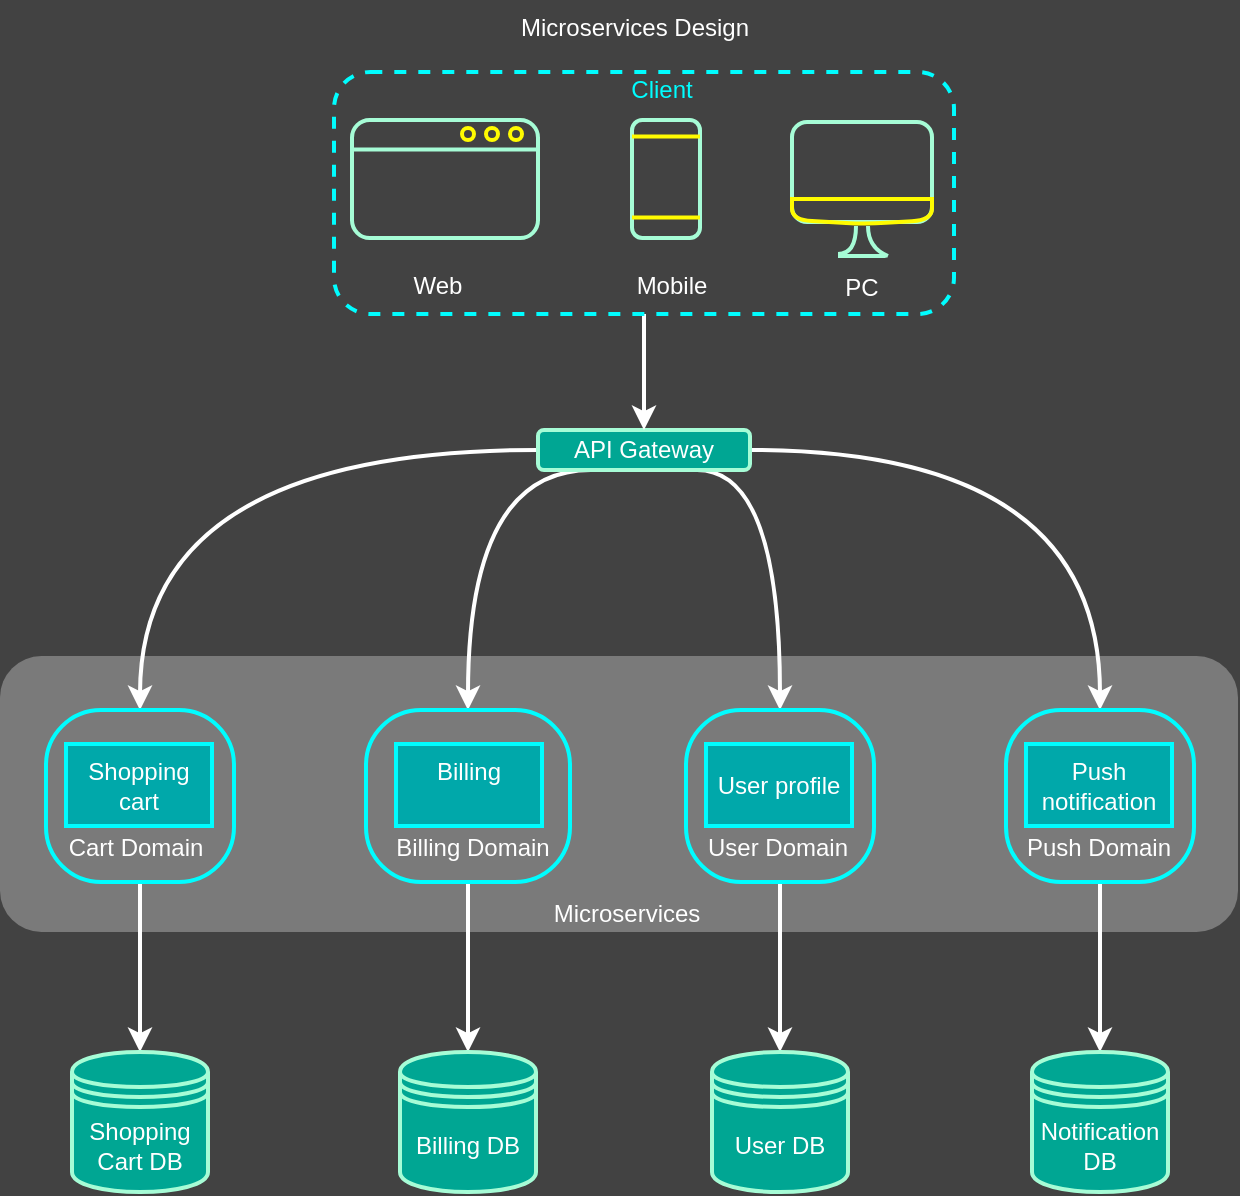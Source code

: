 <mxfile version="21.0.6" type="google"><diagram name="Page-1" id="jP5NBgBLAr83Tq5K3SDW"><mxGraphModel grid="0" page="1" gridSize="10" guides="1" tooltips="1" connect="1" arrows="1" fold="1" pageScale="1" pageWidth="1169" pageHeight="827" background="#424242" math="0" shadow="0"><root><mxCell id="0"/><mxCell id="1" parent="0"/><mxCell id="HePy-ZlVTOgVf2mq0JAp-98" value="" style="rounded=1;whiteSpace=wrap;html=1;fillColor=#7a7a7a;strokeColor=none;movable=0;resizable=0;rotatable=0;deletable=0;editable=0;locked=1;connectable=0;" vertex="1" parent="1"><mxGeometry x="257" y="335" width="619" height="138" as="geometry"/></mxCell><mxCell id="HePy-ZlVTOgVf2mq0JAp-2" value="" style="rounded=1;whiteSpace=wrap;html=1;strokeWidth=2;strokeColor=#a6fcd6;fillColor=none;movable=0;resizable=0;rotatable=0;deletable=0;editable=0;locked=1;connectable=0;" vertex="1" parent="1"><mxGeometry x="433" y="67" width="93" height="59" as="geometry"/></mxCell><mxCell id="HePy-ZlVTOgVf2mq0JAp-6" value="" style="endArrow=none;html=1;rounded=0;exitX=0;exitY=0.25;exitDx=0;exitDy=0;entryX=1;entryY=0.25;entryDx=0;entryDy=0;strokeWidth=2;strokeColor=#A6FCD6;movable=0;resizable=0;rotatable=0;deletable=0;editable=0;locked=1;connectable=0;" edge="1" parent="1" source="HePy-ZlVTOgVf2mq0JAp-2" target="HePy-ZlVTOgVf2mq0JAp-2"><mxGeometry width="50" height="50" relative="1" as="geometry"><mxPoint x="395" y="-13" as="sourcePoint"/><mxPoint x="545" y="37" as="targetPoint"/></mxGeometry></mxCell><mxCell id="HePy-ZlVTOgVf2mq0JAp-9" value="" style="ellipse;whiteSpace=wrap;html=1;aspect=fixed;fillColor=none;strokeWidth=2;strokeColor=#fffb00;fontColor=#ffffff;movable=0;resizable=0;rotatable=0;deletable=0;editable=0;locked=1;connectable=0;" vertex="1" parent="1"><mxGeometry x="488" y="71" width="6" height="6" as="geometry"/></mxCell><mxCell id="HePy-ZlVTOgVf2mq0JAp-14" value="" style="ellipse;whiteSpace=wrap;html=1;aspect=fixed;fillColor=none;strokeWidth=2;strokeColor=#fffb00;fontColor=#ffffff;movable=0;resizable=0;rotatable=0;deletable=0;editable=0;locked=1;connectable=0;" vertex="1" parent="1"><mxGeometry x="500" y="71" width="6" height="6" as="geometry"/></mxCell><mxCell id="HePy-ZlVTOgVf2mq0JAp-15" value="" style="ellipse;whiteSpace=wrap;html=1;aspect=fixed;fillColor=none;strokeWidth=2;strokeColor=#fffb00;fontColor=#ffffff;movable=0;resizable=0;rotatable=0;deletable=0;editable=0;locked=1;connectable=0;" vertex="1" parent="1"><mxGeometry x="512" y="71" width="6" height="6" as="geometry"/></mxCell><mxCell id="HePy-ZlVTOgVf2mq0JAp-19" value="" style="rounded=1;whiteSpace=wrap;html=1;strokeWidth=2;strokeColor=#A6FCD6;fillColor=none;movable=0;resizable=0;rotatable=0;deletable=0;editable=0;locked=1;connectable=0;" vertex="1" parent="1"><mxGeometry x="573" y="67" width="34" height="59" as="geometry"/></mxCell><mxCell id="HePy-ZlVTOgVf2mq0JAp-20" value="" style="endArrow=none;html=1;rounded=0;strokeColor=#fffb00;exitX=0;exitY=0.25;exitDx=0;exitDy=0;entryX=1;entryY=0.25;entryDx=0;entryDy=0;strokeWidth=2;movable=0;resizable=0;rotatable=0;deletable=0;editable=0;locked=1;connectable=0;" edge="1" parent="1"><mxGeometry width="50" height="50" relative="1" as="geometry"><mxPoint x="573" y="75.25" as="sourcePoint"/><mxPoint x="607" y="75.25" as="targetPoint"/></mxGeometry></mxCell><mxCell id="HePy-ZlVTOgVf2mq0JAp-21" value="" style="endArrow=none;html=1;rounded=0;strokeColor=#fffb00;exitX=0;exitY=0.75;exitDx=0;exitDy=0;entryX=1;entryY=0.75;entryDx=0;entryDy=0;strokeWidth=2;movable=0;resizable=0;rotatable=0;deletable=0;editable=0;locked=1;connectable=0;" edge="1" parent="1"><mxGeometry width="50" height="50" relative="1" as="geometry"><mxPoint x="573" y="115.75" as="sourcePoint"/><mxPoint x="607" y="115.75" as="targetPoint"/></mxGeometry></mxCell><mxCell id="HePy-ZlVTOgVf2mq0JAp-22" value="" style="rounded=1;whiteSpace=wrap;html=1;strokeWidth=2;strokeColor=#A6FCD6;fillColor=none;movable=0;resizable=0;rotatable=0;deletable=0;editable=0;locked=1;connectable=0;glass=0;shadow=0;" vertex="1" parent="1"><mxGeometry x="653" y="68" width="70" height="50" as="geometry"/></mxCell><mxCell id="HePy-ZlVTOgVf2mq0JAp-35" value="" style="endArrow=none;html=1;rounded=0;strokeColor=#fffb00;strokeWidth=2;entryX=1;entryY=0.75;entryDx=0;entryDy=0;exitX=0;exitY=0.75;exitDx=0;exitDy=0;movable=0;resizable=0;rotatable=0;deletable=0;editable=0;locked=1;connectable=0;" edge="1" parent="1"><mxGeometry width="50" height="50" relative="1" as="geometry"><mxPoint x="653" y="106.5" as="sourcePoint"/><mxPoint x="723" y="106.5" as="targetPoint"/></mxGeometry></mxCell><mxCell id="HePy-ZlVTOgVf2mq0JAp-38" value="" style="endArrow=none;html=1;strokeWidth=2;strokeColor=#A6FCD6;movable=0;resizable=0;rotatable=0;deletable=0;editable=0;locked=1;connectable=0;curved=1;fillColor=#f0a30a;" edge="1" parent="1"><mxGeometry width="50" height="50" relative="1" as="geometry"><mxPoint x="676" y="134" as="sourcePoint"/><mxPoint x="685" y="120" as="targetPoint"/><Array as="points"><mxPoint x="685" y="134"/></Array></mxGeometry></mxCell><mxCell id="HePy-ZlVTOgVf2mq0JAp-39" value="" style="endArrow=none;html=1;startArrow=none;startFill=0;endFill=0;strokeColor=#A6FCD6;strokeWidth=2;curved=1;movable=0;resizable=0;rotatable=0;deletable=0;editable=0;locked=1;connectable=0;" edge="1" parent="1"><mxGeometry width="50" height="50" relative="1" as="geometry"><mxPoint x="676" y="135" as="sourcePoint"/><mxPoint x="697" y="135" as="targetPoint"/><Array as="points"><mxPoint x="707" y="135"/><mxPoint x="697" y="135"/></Array></mxGeometry></mxCell><mxCell id="HePy-ZlVTOgVf2mq0JAp-42" value="" style="endArrow=none;html=1;strokeWidth=2;strokeColor=#A6FCD6;movable=0;resizable=0;rotatable=0;deletable=0;editable=0;locked=1;connectable=0;curved=1;" edge="1" parent="1"><mxGeometry width="50" height="50" relative="1" as="geometry"><mxPoint x="701" y="135" as="sourcePoint"/><mxPoint x="691" y="120" as="targetPoint"/><Array as="points"><mxPoint x="691" y="131"/></Array></mxGeometry></mxCell><mxCell id="HePy-ZlVTOgVf2mq0JAp-48" value="" style="endArrow=none;html=1;strokeColor=#fffb00;strokeWidth=2;exitX=0;exitY=0.75;exitDx=0;exitDy=0;rounded=1;entryX=1;entryY=0.75;entryDx=0;entryDy=0;movable=0;resizable=0;rotatable=0;deletable=0;editable=0;locked=1;connectable=0;" edge="1" parent="1" source="HePy-ZlVTOgVf2mq0JAp-22" target="HePy-ZlVTOgVf2mq0JAp-22"><mxGeometry width="50" height="50" relative="1" as="geometry"><mxPoint x="730" y="148" as="sourcePoint"/><mxPoint x="771" y="108" as="targetPoint"/><Array as="points"><mxPoint x="653" y="117"/><mxPoint x="690" y="119"/><mxPoint x="723" y="117"/></Array></mxGeometry></mxCell><mxCell id="HePy-ZlVTOgVf2mq0JAp-51" value="&lt;font color=&quot;#ffffff&quot;&gt;Web&lt;/font&gt;" style="text;html=1;strokeColor=none;fillColor=none;align=center;verticalAlign=middle;whiteSpace=wrap;rounded=0;movable=0;resizable=0;rotatable=0;deletable=0;editable=0;locked=1;connectable=0;" vertex="1" parent="1"><mxGeometry x="445.5" y="135" width="60" height="30" as="geometry"/></mxCell><mxCell id="HePy-ZlVTOgVf2mq0JAp-52" value="&lt;font color=&quot;#ffffff&quot;&gt;&lt;span style=&quot;caret-color: rgb(255, 255, 255);&quot;&gt;Mobile&lt;/span&gt;&lt;/font&gt;" style="text;html=1;strokeColor=none;fillColor=none;align=center;verticalAlign=middle;whiteSpace=wrap;rounded=0;movable=0;resizable=0;rotatable=0;deletable=0;editable=0;locked=1;connectable=0;" vertex="1" parent="1"><mxGeometry x="563" y="135" width="60" height="30" as="geometry"/></mxCell><mxCell id="HePy-ZlVTOgVf2mq0JAp-53" value="&lt;font color=&quot;#ffffff&quot;&gt;&lt;span style=&quot;caret-color: rgb(255, 255, 255);&quot;&gt;PC&lt;/span&gt;&lt;/font&gt;" style="text;html=1;strokeColor=none;fillColor=none;align=center;verticalAlign=middle;whiteSpace=wrap;rounded=0;movable=0;resizable=0;rotatable=0;deletable=0;editable=0;locked=1;connectable=0;" vertex="1" parent="1"><mxGeometry x="658" y="136" width="60" height="30" as="geometry"/></mxCell><mxCell id="HePy-ZlVTOgVf2mq0JAp-54" value="&lt;font color=&quot;#ffffff&quot;&gt;&lt;span style=&quot;caret-color: rgb(255, 255, 255);&quot;&gt;Microservices Design&lt;br&gt;&lt;/span&gt;&lt;/font&gt;" style="text;html=1;strokeColor=none;fillColor=none;align=center;verticalAlign=middle;whiteSpace=wrap;rounded=0;movable=0;resizable=0;rotatable=0;deletable=0;editable=0;locked=1;connectable=0;" vertex="1" parent="1"><mxGeometry x="509" y="7" width="131" height="28" as="geometry"/></mxCell><mxCell id="HePy-ZlVTOgVf2mq0JAp-57" value="&lt;span style=&quot;caret-color: rgb(255, 255, 255);&quot;&gt;&lt;font color=&quot;#00fdff&quot;&gt;Client&lt;/font&gt;&lt;/span&gt;" style="text;html=1;strokeColor=none;fillColor=none;align=center;verticalAlign=middle;whiteSpace=wrap;rounded=0;movable=0;resizable=0;rotatable=0;deletable=0;editable=0;locked=1;connectable=0;" vertex="1" parent="1"><mxGeometry x="558" y="37" width="60" height="30" as="geometry"/></mxCell><mxCell id="HePy-ZlVTOgVf2mq0JAp-93" style="edgeStyle=orthogonalEdgeStyle;orthogonalLoop=1;jettySize=auto;html=1;exitX=0;exitY=0.5;exitDx=0;exitDy=0;entryX=0.5;entryY=0;entryDx=0;entryDy=0;curved=1;strokeWidth=2;strokeColor=#ffffff;movable=0;resizable=0;rotatable=0;deletable=0;editable=0;locked=1;connectable=0;" edge="1" parent="1" source="HePy-ZlVTOgVf2mq0JAp-58" target="HePy-ZlVTOgVf2mq0JAp-70"><mxGeometry relative="1" as="geometry"/></mxCell><mxCell id="HePy-ZlVTOgVf2mq0JAp-94" style="edgeStyle=orthogonalEdgeStyle;orthogonalLoop=1;jettySize=auto;html=1;exitX=0.25;exitY=1;exitDx=0;exitDy=0;entryX=0.5;entryY=0;entryDx=0;entryDy=0;strokeWidth=2;strokeColor=#ffffff;curved=1;movable=0;resizable=0;rotatable=0;deletable=0;editable=0;locked=1;connectable=0;" edge="1" parent="1" source="HePy-ZlVTOgVf2mq0JAp-58" target="HePy-ZlVTOgVf2mq0JAp-76"><mxGeometry relative="1" as="geometry"><Array as="points"><mxPoint x="491" y="242"/></Array></mxGeometry></mxCell><mxCell id="HePy-ZlVTOgVf2mq0JAp-96" style="edgeStyle=orthogonalEdgeStyle;orthogonalLoop=1;jettySize=auto;html=1;exitX=0.75;exitY=1;exitDx=0;exitDy=0;entryX=0.5;entryY=0;entryDx=0;entryDy=0;curved=1;strokeColor=#ffffff;strokeWidth=2;movable=0;resizable=0;rotatable=0;deletable=0;editable=0;locked=1;connectable=0;" edge="1" parent="1" source="HePy-ZlVTOgVf2mq0JAp-58" target="HePy-ZlVTOgVf2mq0JAp-79"><mxGeometry relative="1" as="geometry"><Array as="points"><mxPoint x="647" y="242"/></Array></mxGeometry></mxCell><mxCell id="HePy-ZlVTOgVf2mq0JAp-97" style="edgeStyle=orthogonalEdgeStyle;orthogonalLoop=1;jettySize=auto;html=1;exitX=1;exitY=0.5;exitDx=0;exitDy=0;entryX=0.5;entryY=0;entryDx=0;entryDy=0;strokeWidth=2;strokeColor=#ffffff;curved=1;movable=0;resizable=0;rotatable=0;deletable=0;editable=0;locked=1;connectable=0;" edge="1" parent="1" source="HePy-ZlVTOgVf2mq0JAp-58" target="HePy-ZlVTOgVf2mq0JAp-82"><mxGeometry relative="1" as="geometry"/></mxCell><mxCell id="HePy-ZlVTOgVf2mq0JAp-58" value="&lt;font color=&quot;#ffffff&quot;&gt;API Gateway&lt;/font&gt;" style="rounded=1;whiteSpace=wrap;html=1;strokeWidth=2;strokeColor=#A6FCD6;fillColor=#00A693;movable=0;resizable=0;rotatable=0;deletable=0;editable=0;locked=1;connectable=0;fillStyle=auto;" vertex="1" parent="1"><mxGeometry x="526" y="222" width="106" height="20" as="geometry"/></mxCell><mxCell id="HePy-ZlVTOgVf2mq0JAp-59" value="" style="edgeStyle=orthogonalEdgeStyle;rounded=0;orthogonalLoop=1;jettySize=auto;html=1;strokeColor=#ffffff;strokeWidth=2;movable=0;resizable=0;rotatable=0;deletable=0;editable=0;locked=1;connectable=0;" edge="1" parent="1" source="HePy-ZlVTOgVf2mq0JAp-50" target="HePy-ZlVTOgVf2mq0JAp-58"><mxGeometry relative="1" as="geometry"/></mxCell><mxCell id="HePy-ZlVTOgVf2mq0JAp-60" value="&lt;font color=&quot;#ffffff&quot;&gt;Shopping cart&lt;/font&gt;" style="rounded=0;whiteSpace=wrap;html=1;fillStyle=auto;fillColor=#00a8aa;strokeColor=#00fdff;strokeWidth=2;movable=0;resizable=0;rotatable=0;deletable=0;editable=0;locked=1;connectable=0;" vertex="1" parent="1"><mxGeometry x="290" y="379" width="73" height="41" as="geometry"/></mxCell><mxCell id="HePy-ZlVTOgVf2mq0JAp-74" value="&lt;font color=&quot;#ffffff&quot;&gt;&lt;span style=&quot;caret-color: rgb(255, 255, 255);&quot;&gt;Cart Domain&lt;/span&gt;&lt;/font&gt;" style="text;html=1;strokeColor=none;fillColor=none;align=center;verticalAlign=middle;whiteSpace=wrap;rounded=0;movable=0;resizable=0;rotatable=0;deletable=0;editable=0;locked=1;connectable=0;" vertex="1" parent="1"><mxGeometry x="289" y="424" width="72" height="14" as="geometry"/></mxCell><mxCell id="HePy-ZlVTOgVf2mq0JAp-75" value="&lt;font color=&quot;#ffffff&quot;&gt;&lt;span style=&quot;caret-color: rgb(255, 255, 255);&quot;&gt;Billing&lt;br&gt;&lt;br&gt;&lt;/span&gt;&lt;/font&gt;" style="rounded=0;whiteSpace=wrap;html=1;fillStyle=auto;fillColor=#00a8aa;strokeColor=#00fdff;strokeWidth=2;movable=0;resizable=0;rotatable=0;deletable=0;editable=0;locked=1;connectable=0;" vertex="1" parent="1"><mxGeometry x="455" y="379" width="73" height="41" as="geometry"/></mxCell><mxCell id="HePy-ZlVTOgVf2mq0JAp-77" value="&lt;font color=&quot;#ffffff&quot;&gt;&lt;span style=&quot;caret-color: rgb(255, 255, 255);&quot;&gt;Billing Domain&lt;/span&gt;&lt;/font&gt;" style="text;html=1;strokeColor=none;fillColor=none;align=center;verticalAlign=middle;whiteSpace=wrap;rounded=0;movable=0;resizable=0;rotatable=0;deletable=0;editable=0;locked=1;connectable=0;" vertex="1" parent="1"><mxGeometry x="451" y="424" width="85" height="14" as="geometry"/></mxCell><mxCell id="HePy-ZlVTOgVf2mq0JAp-78" value="&lt;font color=&quot;#ffffff&quot;&gt;&lt;span style=&quot;caret-color: rgb(255, 255, 255);&quot;&gt;User profile&lt;/span&gt;&lt;/font&gt;" style="rounded=0;whiteSpace=wrap;html=1;fillStyle=auto;fillColor=#00a8aa;strokeColor=#00fdff;strokeWidth=2;movable=0;resizable=0;rotatable=0;deletable=0;editable=0;locked=1;connectable=0;" vertex="1" parent="1"><mxGeometry x="610" y="379" width="73" height="41" as="geometry"/></mxCell><mxCell id="HePy-ZlVTOgVf2mq0JAp-80" value="&lt;font color=&quot;#ffffff&quot;&gt;&lt;span style=&quot;caret-color: rgb(255, 255, 255);&quot;&gt;User Domain&lt;/span&gt;&lt;/font&gt;" style="text;html=1;strokeColor=none;fillColor=none;align=center;verticalAlign=middle;whiteSpace=wrap;rounded=0;movable=0;resizable=0;rotatable=0;deletable=0;editable=0;locked=1;connectable=0;" vertex="1" parent="1"><mxGeometry x="607" y="424" width="78" height="14" as="geometry"/></mxCell><mxCell id="HePy-ZlVTOgVf2mq0JAp-81" value="&lt;font color=&quot;#ffffff&quot;&gt;Push notification&lt;/font&gt;" style="rounded=0;whiteSpace=wrap;html=1;fillStyle=auto;fillColor=#00a8aa;strokeColor=#00fdff;strokeWidth=2;movable=0;resizable=0;rotatable=0;deletable=0;editable=0;locked=1;connectable=0;" vertex="1" parent="1"><mxGeometry x="770" y="379" width="73" height="41" as="geometry"/></mxCell><mxCell id="HePy-ZlVTOgVf2mq0JAp-83" value="&lt;font color=&quot;#ffffff&quot;&gt;&lt;span style=&quot;caret-color: rgb(255, 255, 255);&quot;&gt;Push Domain&lt;/span&gt;&lt;/font&gt;" style="text;html=1;strokeColor=none;fillColor=none;align=center;verticalAlign=middle;whiteSpace=wrap;rounded=0;movable=0;resizable=0;rotatable=0;deletable=0;editable=0;locked=1;connectable=0;" vertex="1" parent="1"><mxGeometry x="768" y="424" width="77" height="14" as="geometry"/></mxCell><mxCell id="HePy-ZlVTOgVf2mq0JAp-104" style="edgeStyle=orthogonalEdgeStyle;rounded=0;orthogonalLoop=1;jettySize=auto;html=1;entryX=0.5;entryY=0;entryDx=0;entryDy=0;strokeWidth=2;strokeColor=#FFFFFF;movable=0;resizable=0;rotatable=0;deletable=0;editable=0;locked=1;connectable=0;" edge="1" parent="1" source="HePy-ZlVTOgVf2mq0JAp-70" target="HePy-ZlVTOgVf2mq0JAp-100"><mxGeometry relative="1" as="geometry"/></mxCell><mxCell id="HePy-ZlVTOgVf2mq0JAp-70" value="" style="rounded=1;whiteSpace=wrap;html=1;fillColor=none;strokeColor=#00FDFF;strokeWidth=2;glass=0;shadow=0;rotation=0;arcSize=32;movable=0;resizable=0;rotatable=0;deletable=0;editable=0;locked=1;connectable=0;" vertex="1" parent="1"><mxGeometry x="280" y="362" width="94" height="86" as="geometry"><mxPoint x="5" y="5" as="offset"/></mxGeometry></mxCell><mxCell id="HePy-ZlVTOgVf2mq0JAp-105" style="edgeStyle=orthogonalEdgeStyle;rounded=0;orthogonalLoop=1;jettySize=auto;html=1;entryX=0.5;entryY=0;entryDx=0;entryDy=0;strokeWidth=2;strokeColor=#FFFFFF;movable=0;resizable=0;rotatable=0;deletable=0;editable=0;locked=1;connectable=0;" edge="1" parent="1" source="HePy-ZlVTOgVf2mq0JAp-76" target="HePy-ZlVTOgVf2mq0JAp-101"><mxGeometry relative="1" as="geometry"/></mxCell><mxCell id="HePy-ZlVTOgVf2mq0JAp-76" value="" style="rounded=1;whiteSpace=wrap;html=1;fillColor=none;strokeColor=#00FDFF;strokeWidth=2;glass=0;shadow=0;rotation=0;arcSize=32;movable=0;resizable=0;rotatable=0;deletable=0;editable=0;locked=1;connectable=0;" vertex="1" parent="1"><mxGeometry x="440" y="362" width="102" height="86" as="geometry"><mxPoint x="5" y="5" as="offset"/></mxGeometry></mxCell><mxCell id="HePy-ZlVTOgVf2mq0JAp-106" style="edgeStyle=orthogonalEdgeStyle;rounded=0;orthogonalLoop=1;jettySize=auto;html=1;strokeWidth=2;strokeColor=#FFFFFF;movable=0;resizable=0;rotatable=0;deletable=0;editable=0;locked=1;connectable=0;" edge="1" parent="1" source="HePy-ZlVTOgVf2mq0JAp-79" target="HePy-ZlVTOgVf2mq0JAp-102"><mxGeometry relative="1" as="geometry"/></mxCell><mxCell id="HePy-ZlVTOgVf2mq0JAp-79" value="" style="rounded=1;whiteSpace=wrap;html=1;fillColor=none;strokeColor=#00FDFF;strokeWidth=2;glass=0;shadow=0;rotation=0;arcSize=32;movable=1;resizable=1;rotatable=1;deletable=1;editable=1;locked=0;connectable=1;" vertex="1" parent="1"><mxGeometry x="600" y="362" width="94" height="86" as="geometry"><mxPoint x="5" y="5" as="offset"/></mxGeometry></mxCell><mxCell id="HePy-ZlVTOgVf2mq0JAp-107" style="edgeStyle=orthogonalEdgeStyle;rounded=0;orthogonalLoop=1;jettySize=auto;html=1;strokeWidth=2;strokeColor=#FFFFFF;movable=0;resizable=0;rotatable=0;deletable=0;editable=0;locked=1;connectable=0;" edge="1" parent="1" source="HePy-ZlVTOgVf2mq0JAp-82" target="HePy-ZlVTOgVf2mq0JAp-103"><mxGeometry relative="1" as="geometry"/></mxCell><mxCell id="HePy-ZlVTOgVf2mq0JAp-82" value="" style="rounded=1;whiteSpace=wrap;html=1;fillColor=none;strokeColor=#00FDFF;strokeWidth=2;glass=0;shadow=0;rotation=0;arcSize=32;movable=0;resizable=0;rotatable=0;deletable=0;editable=0;locked=1;connectable=0;" vertex="1" parent="1"><mxGeometry x="760" y="362" width="94" height="86" as="geometry"><mxPoint x="5" y="5" as="offset"/></mxGeometry></mxCell><mxCell id="HePy-ZlVTOgVf2mq0JAp-99" value="&lt;font color=&quot;#ffffff&quot;&gt;&lt;span style=&quot;caret-color: rgb(255, 255, 255);&quot;&gt;Microservices&lt;br&gt;&lt;/span&gt;&lt;/font&gt;" style="text;html=1;strokeColor=none;fillColor=none;align=center;verticalAlign=middle;whiteSpace=wrap;rounded=0;movable=0;resizable=0;rotatable=0;deletable=0;editable=0;locked=1;connectable=0;" vertex="1" parent="1"><mxGeometry x="531" y="455" width="79" height="18" as="geometry"/></mxCell><mxCell id="HePy-ZlVTOgVf2mq0JAp-100" value="&lt;font color=&quot;#ffffff&quot;&gt;Shopping Cart DB&lt;/font&gt;" style="shape=datastore;whiteSpace=wrap;html=1;fillColor=#00A693;strokeColor=#A6FCD6;strokeWidth=2;movable=0;resizable=0;rotatable=0;deletable=0;editable=0;locked=1;connectable=0;" vertex="1" parent="1"><mxGeometry x="293" y="533" width="68" height="70" as="geometry"/></mxCell><mxCell id="HePy-ZlVTOgVf2mq0JAp-50" value="" style="rounded=1;whiteSpace=wrap;html=1;strokeWidth=2;strokeColor=#00fdff;fillColor=none;movable=0;resizable=0;rotatable=0;deletable=0;editable=0;locked=1;connectable=0;dashed=1;" vertex="1" parent="1"><mxGeometry x="424" y="43" width="310" height="121" as="geometry"/></mxCell><mxCell id="HePy-ZlVTOgVf2mq0JAp-101" value="&lt;font color=&quot;#ffffff&quot;&gt;&lt;span style=&quot;caret-color: rgb(255, 255, 255);&quot;&gt;Billing DB&lt;/span&gt;&lt;/font&gt;" style="shape=datastore;whiteSpace=wrap;html=1;fillColor=#00A693;strokeColor=#A6FCD6;strokeWidth=2;movable=0;resizable=0;rotatable=0;deletable=0;editable=0;locked=1;connectable=0;" vertex="1" parent="1"><mxGeometry x="457" y="533" width="68" height="70" as="geometry"/></mxCell><mxCell id="HePy-ZlVTOgVf2mq0JAp-102" value="&lt;font color=&quot;#ffffff&quot;&gt;&lt;span style=&quot;caret-color: rgb(255, 255, 255);&quot;&gt;User DB&lt;/span&gt;&lt;/font&gt;" style="shape=datastore;whiteSpace=wrap;html=1;fillColor=#00A693;strokeColor=#A6FCD6;strokeWidth=2;movable=0;resizable=0;rotatable=0;deletable=0;editable=0;locked=1;connectable=0;" vertex="1" parent="1"><mxGeometry x="613" y="533" width="68" height="70" as="geometry"/></mxCell><mxCell id="HePy-ZlVTOgVf2mq0JAp-103" value="&lt;font color=&quot;#ffffff&quot;&gt;&lt;span style=&quot;caret-color: rgb(255, 255, 255);&quot;&gt;Notification DB&lt;/span&gt;&lt;/font&gt;" style="shape=datastore;whiteSpace=wrap;html=1;fillColor=#00A693;strokeColor=#A6FCD6;strokeWidth=2;movable=0;resizable=0;rotatable=0;deletable=0;editable=0;locked=1;connectable=0;" vertex="1" parent="1"><mxGeometry x="773" y="533" width="68" height="70" as="geometry"/></mxCell></root></mxGraphModel></diagram></mxfile>